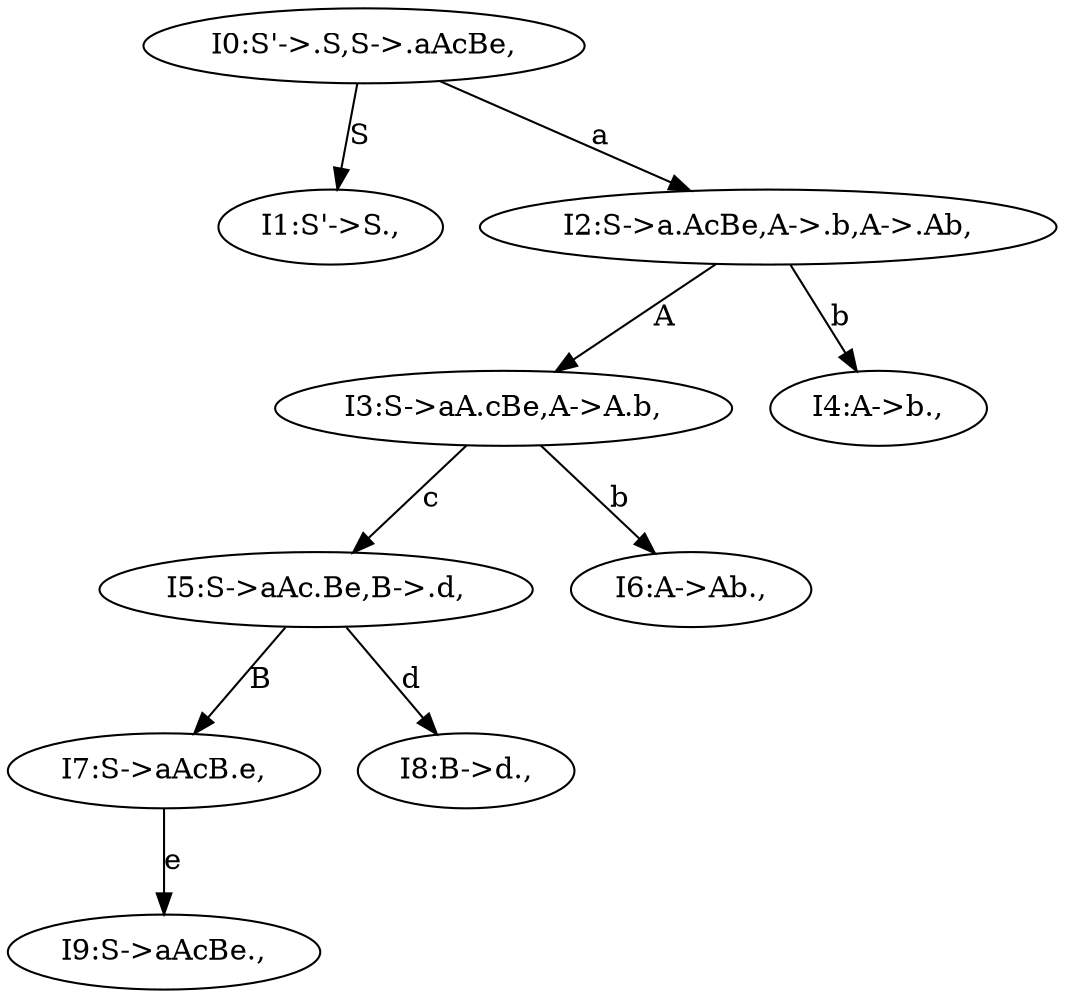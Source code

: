 // I
digraph {
	0 [label="I0:S'->.S,S->.aAcBe,"]
	1 [label="I1:S'->S.,"]
	2 [label="I2:S->a.AcBe,A->.b,A->.Ab,"]
	3 [label="I3:S->aA.cBe,A->A.b,"]
	4 [label="I4:A->b.,"]
	5 [label="I5:S->aAc.Be,B->.d,"]
	6 [label="I6:A->Ab.,"]
	7 [label="I7:S->aAcB.e,"]
	8 [label="I8:B->d.,"]
	9 [label="I9:S->aAcBe.,"]
	0 -> 1 [label=S]
	0 -> 2 [label=a]
	2 -> 3 [label=A]
	2 -> 4 [label=b]
	3 -> 5 [label=c]
	3 -> 6 [label=b]
	5 -> 7 [label=B]
	5 -> 8 [label=d]
	7 -> 9 [label=e]
}
